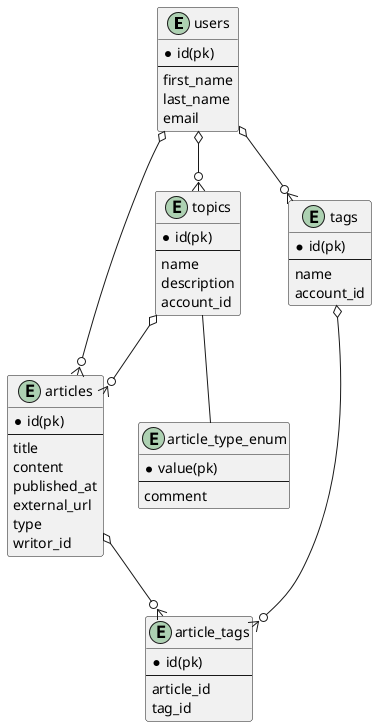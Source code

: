 @startuml slack

entity users {
  *id(pk)
  --
  first_name
  last_name
  email
}

entity article_type_enum {
  *value(pk)
  --
  comment
}

entity articles {
  *id(pk)
  --
  title
  content
  published_at
  external_url
  type
  writor_id
}

entity topics {
  *id(pk)
  --
  name
  description
  account_id
}

entity tags {
  *id(pk)
  --
  name
  account_id
}

entity article_tags {
  *id(pk)
  --
  article_id
  tag_id
}

users o--o{ articles
users o--o{ tags 
users o--o{ topics 
topics -- article_type_enum
topics o--o{ articles
articles o--o{ article_tags
tags o--o{ article_tags

@enduml
